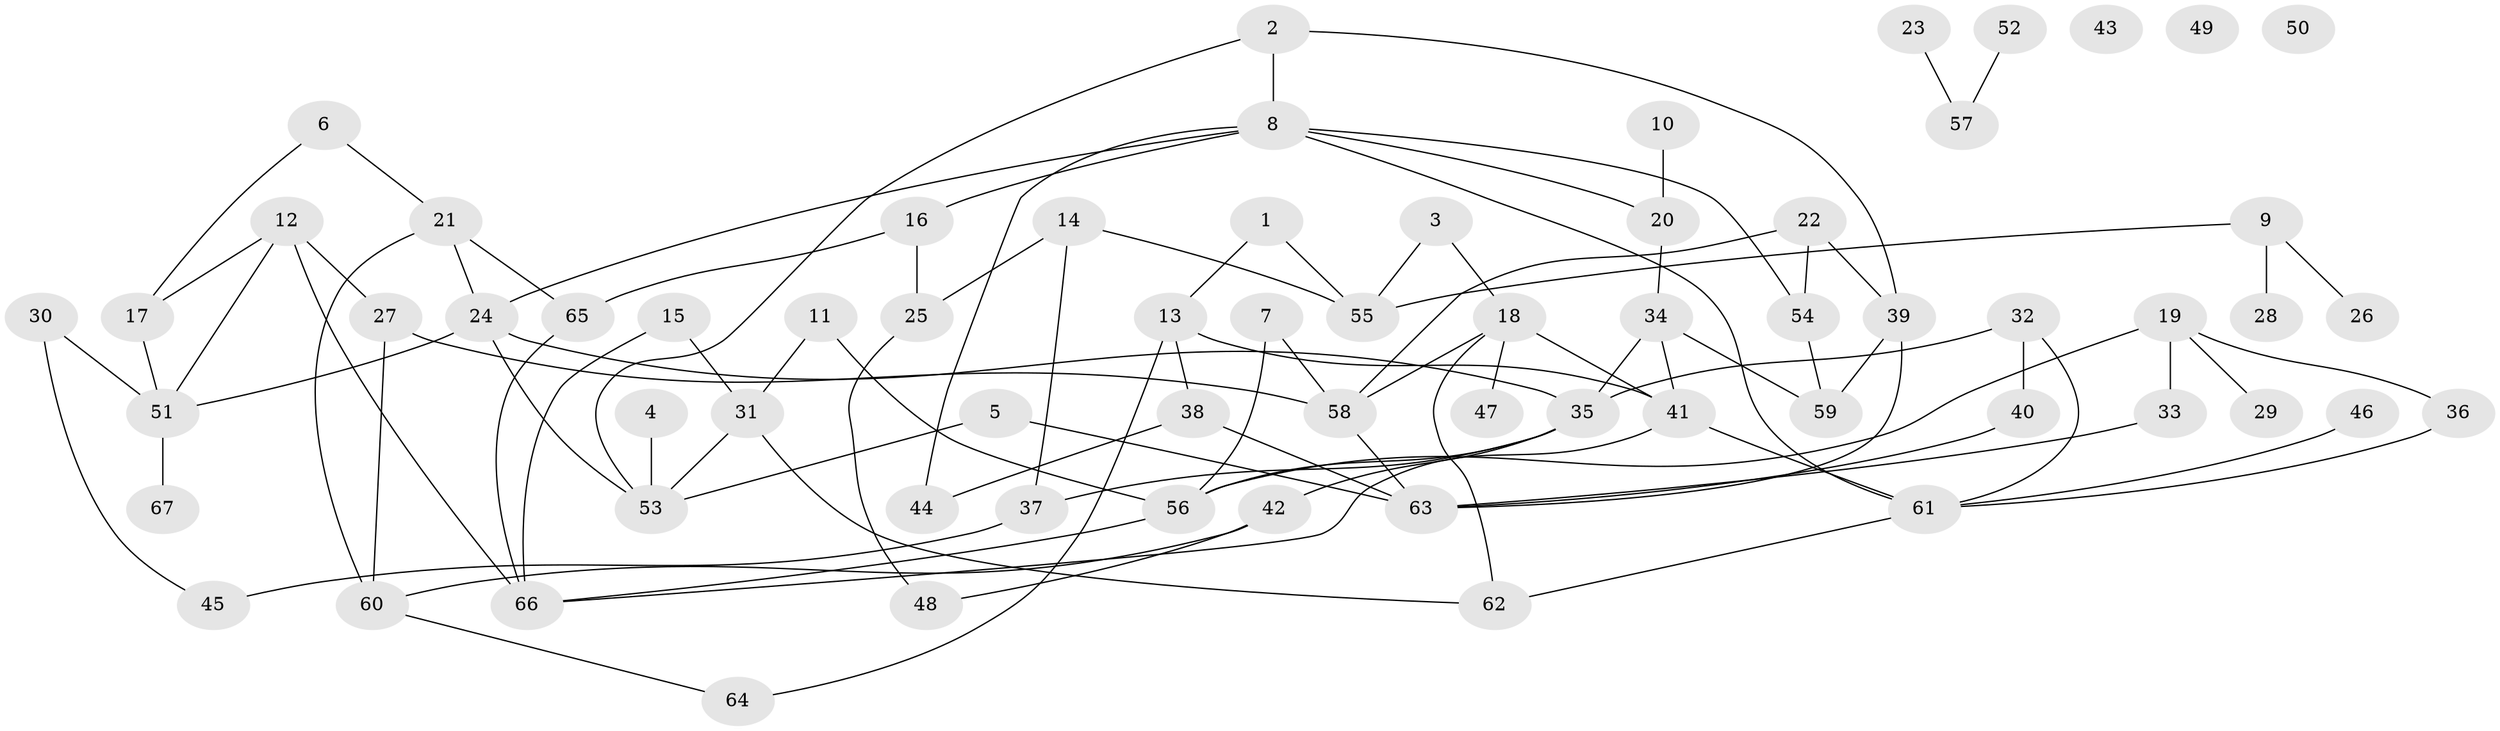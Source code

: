 // coarse degree distribution, {4: 0.2558139534883721, 6: 0.06976744186046512, 1: 0.16279069767441862, 2: 0.16279069767441862, 5: 0.046511627906976744, 7: 0.046511627906976744, 3: 0.13953488372093023, 9: 0.023255813953488372, 8: 0.023255813953488372, 0: 0.06976744186046512}
// Generated by graph-tools (version 1.1) at 2025/41/03/06/25 10:41:22]
// undirected, 67 vertices, 97 edges
graph export_dot {
graph [start="1"]
  node [color=gray90,style=filled];
  1;
  2;
  3;
  4;
  5;
  6;
  7;
  8;
  9;
  10;
  11;
  12;
  13;
  14;
  15;
  16;
  17;
  18;
  19;
  20;
  21;
  22;
  23;
  24;
  25;
  26;
  27;
  28;
  29;
  30;
  31;
  32;
  33;
  34;
  35;
  36;
  37;
  38;
  39;
  40;
  41;
  42;
  43;
  44;
  45;
  46;
  47;
  48;
  49;
  50;
  51;
  52;
  53;
  54;
  55;
  56;
  57;
  58;
  59;
  60;
  61;
  62;
  63;
  64;
  65;
  66;
  67;
  1 -- 13;
  1 -- 55;
  2 -- 8;
  2 -- 39;
  2 -- 53;
  3 -- 18;
  3 -- 55;
  4 -- 53;
  5 -- 53;
  5 -- 63;
  6 -- 17;
  6 -- 21;
  7 -- 56;
  7 -- 58;
  8 -- 16;
  8 -- 20;
  8 -- 24;
  8 -- 44;
  8 -- 54;
  8 -- 61;
  9 -- 26;
  9 -- 28;
  9 -- 55;
  10 -- 20;
  11 -- 31;
  11 -- 56;
  12 -- 17;
  12 -- 27;
  12 -- 51;
  12 -- 66;
  13 -- 38;
  13 -- 41;
  13 -- 64;
  14 -- 25;
  14 -- 37;
  14 -- 55;
  15 -- 31;
  15 -- 66;
  16 -- 25;
  16 -- 65;
  17 -- 51;
  18 -- 41;
  18 -- 47;
  18 -- 58;
  18 -- 62;
  19 -- 29;
  19 -- 33;
  19 -- 36;
  19 -- 56;
  20 -- 34;
  21 -- 24;
  21 -- 60;
  21 -- 65;
  22 -- 39;
  22 -- 54;
  22 -- 58;
  23 -- 57;
  24 -- 35;
  24 -- 51;
  24 -- 53;
  25 -- 48;
  27 -- 58;
  27 -- 60;
  30 -- 45;
  30 -- 51;
  31 -- 53;
  31 -- 62;
  32 -- 35;
  32 -- 40;
  32 -- 61;
  33 -- 63;
  34 -- 35;
  34 -- 41;
  34 -- 59;
  35 -- 37;
  35 -- 42;
  35 -- 56;
  36 -- 61;
  37 -- 45;
  38 -- 44;
  38 -- 63;
  39 -- 59;
  39 -- 63;
  40 -- 63;
  41 -- 61;
  41 -- 66;
  42 -- 48;
  42 -- 60;
  46 -- 61;
  51 -- 67;
  52 -- 57;
  54 -- 59;
  56 -- 66;
  58 -- 63;
  60 -- 64;
  61 -- 62;
  65 -- 66;
}
